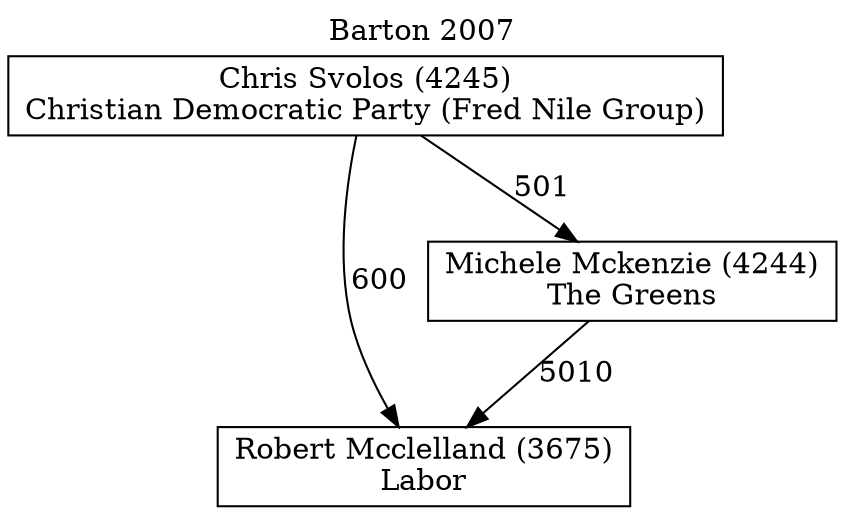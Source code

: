 // House preference flow
digraph "Robert Mcclelland (3675)_Barton_2007" {
	graph [label="Barton 2007" labelloc=t mclimit=10]
	node [shape=box]
	"Robert Mcclelland (3675)" [label="Robert Mcclelland (3675)
Labor"]
	"Michele Mckenzie (4244)" [label="Michele Mckenzie (4244)
The Greens"]
	"Chris Svolos (4245)" [label="Chris Svolos (4245)
Christian Democratic Party (Fred Nile Group)"]
	"Michele Mckenzie (4244)" -> "Robert Mcclelland (3675)" [label=5010]
	"Chris Svolos (4245)" -> "Michele Mckenzie (4244)" [label=501]
	"Chris Svolos (4245)" -> "Robert Mcclelland (3675)" [label=600]
}
